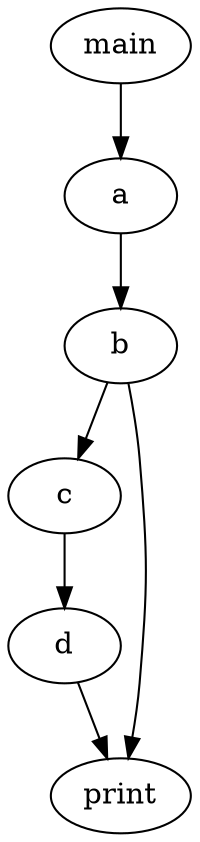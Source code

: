 digraph callgraph {
	{main} -> { a };
	{a} -> { b };
	{b} -> { c, print };
	{c} -> { d };
	{d} -> { print };
}